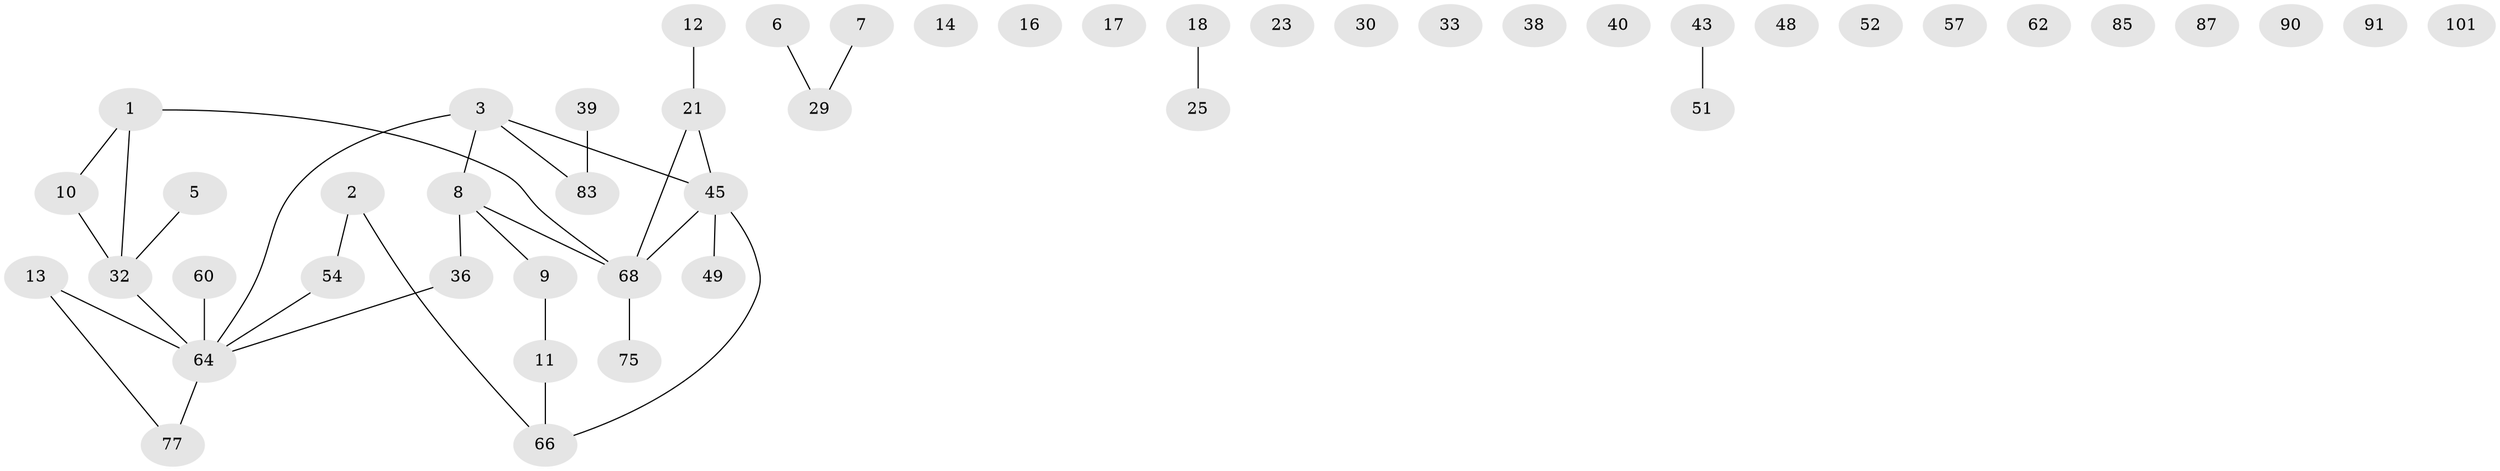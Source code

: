 // original degree distribution, {1: 0.30392156862745096, 3: 0.1568627450980392, 2: 0.3333333333333333, 0: 0.13725490196078433, 4: 0.049019607843137254, 5: 0.00980392156862745, 8: 0.00980392156862745}
// Generated by graph-tools (version 1.1) at 2025/16/03/04/25 18:16:27]
// undirected, 48 vertices, 35 edges
graph export_dot {
graph [start="1"]
  node [color=gray90,style=filled];
  1 [super="+46"];
  2 [super="+55+58+4"];
  3 [super="+22+82"];
  5 [super="+28"];
  6 [super="+74+93"];
  7 [super="+35"];
  8 [super="+41+34"];
  9 [super="+19+61"];
  10;
  11 [super="+84+31"];
  12 [super="+56+100+20"];
  13 [super="+27+79"];
  14 [super="+15"];
  16;
  17 [super="+44"];
  18;
  21 [super="+59+78"];
  23;
  25 [super="+26+53"];
  29 [super="+37"];
  30;
  32 [super="+67+88"];
  33;
  36;
  38;
  39 [super="+92"];
  40 [super="+80"];
  43;
  45 [super="+65+47"];
  48;
  49 [super="+102"];
  51 [super="+73"];
  52;
  54;
  57;
  60;
  62;
  64 [super="+81"];
  66 [super="+98"];
  68 [super="+89+70"];
  75;
  77;
  83;
  85;
  87;
  90;
  91;
  101;
  1 -- 32;
  1 -- 10;
  1 -- 68;
  2 -- 66;
  2 -- 54;
  3 -- 64;
  3 -- 83;
  3 -- 8;
  3 -- 45;
  5 -- 32;
  6 -- 29;
  7 -- 29;
  8 -- 68;
  8 -- 36;
  8 -- 9;
  9 -- 11;
  10 -- 32;
  11 -- 66;
  12 -- 21;
  13 -- 77;
  13 -- 64;
  18 -- 25;
  21 -- 68;
  21 -- 45;
  32 -- 64;
  36 -- 64;
  39 -- 83;
  43 -- 51;
  45 -- 66;
  45 -- 68;
  45 -- 49;
  54 -- 64;
  60 -- 64;
  64 -- 77;
  68 -- 75;
}
